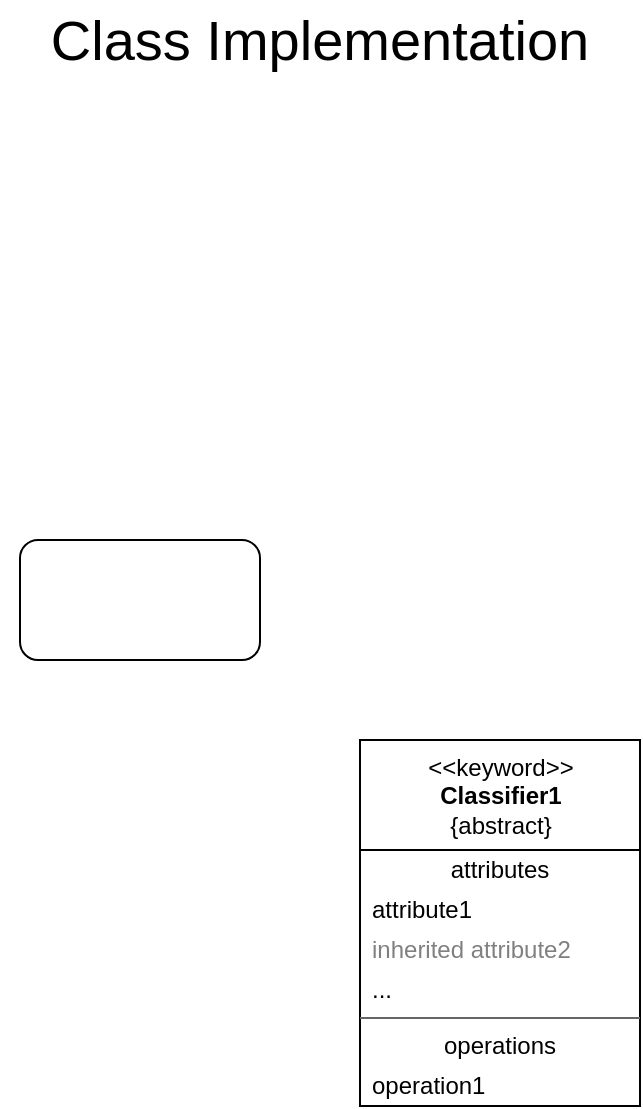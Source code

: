 <mxfile version="15.0.6" type="device"><diagram id="d9c1GVGWvACASvloNEb0" name="Page-1"><mxGraphModel dx="2270" dy="1114" grid="1" gridSize="10" guides="1" tooltips="1" connect="1" arrows="1" fold="1" page="1" pageScale="1" pageWidth="1600" pageHeight="1000" math="0" shadow="0"><root><mxCell id="0"/><mxCell id="1" parent="0"/><mxCell id="o-JuSMzlmI5wQO-aqQGE-1" value="" style="rounded=1;whiteSpace=wrap;html=1;" vertex="1" parent="1"><mxGeometry x="650" y="310" width="120" height="60" as="geometry"/></mxCell><mxCell id="o-JuSMzlmI5wQO-aqQGE-2" value="&lt;font style=&quot;font-size: 28px&quot;&gt;Class Implementation&lt;/font&gt;" style="text;html=1;strokeColor=none;fillColor=none;align=center;verticalAlign=middle;whiteSpace=wrap;rounded=0;" vertex="1" parent="1"><mxGeometry x="640" y="40" width="320" height="40" as="geometry"/></mxCell><mxCell id="o-JuSMzlmI5wQO-aqQGE-3" value="&amp;lt;&amp;lt;keyword&amp;gt;&amp;gt;&lt;br&gt;&lt;b&gt;Classifier1&lt;/b&gt;&lt;br&gt;{abstract}" style="swimlane;fontStyle=0;align=center;verticalAlign=top;childLayout=stackLayout;horizontal=1;startSize=55;horizontalStack=0;resizeParent=1;resizeParentMax=0;resizeLast=0;collapsible=0;marginBottom=0;html=1;" vertex="1" parent="1"><mxGeometry x="820" y="410" width="140" height="183" as="geometry"/></mxCell><mxCell id="o-JuSMzlmI5wQO-aqQGE-4" value="attributes" style="text;html=1;align=center;verticalAlign=middle;spacingLeft=4;spacingRight=4;overflow=hidden;rotatable=0;points=[[0,0.5],[1,0.5]];portConstraint=eastwest;labelBorderColor=none;" vertex="1" parent="o-JuSMzlmI5wQO-aqQGE-3"><mxGeometry y="55" width="140" height="20" as="geometry"/></mxCell><mxCell id="o-JuSMzlmI5wQO-aqQGE-5" value="attribute1" style="text;html=1;strokeColor=none;fillColor=none;align=left;verticalAlign=middle;spacingLeft=4;spacingRight=4;overflow=hidden;rotatable=0;points=[[0,0.5],[1,0.5]];portConstraint=eastwest;" vertex="1" parent="o-JuSMzlmI5wQO-aqQGE-3"><mxGeometry y="75" width="140" height="20" as="geometry"/></mxCell><mxCell id="o-JuSMzlmI5wQO-aqQGE-6" value="inherited attribute2" style="text;html=1;strokeColor=none;fillColor=none;align=left;verticalAlign=middle;spacingLeft=4;spacingRight=4;overflow=hidden;rotatable=0;points=[[0,0.5],[1,0.5]];portConstraint=eastwest;fontColor=#808080;" vertex="1" parent="o-JuSMzlmI5wQO-aqQGE-3"><mxGeometry y="95" width="140" height="20" as="geometry"/></mxCell><mxCell id="o-JuSMzlmI5wQO-aqQGE-7" value="..." style="text;html=1;strokeColor=none;fillColor=none;align=left;verticalAlign=middle;spacingLeft=4;spacingRight=4;overflow=hidden;rotatable=0;points=[[0,0.5],[1,0.5]];portConstraint=eastwest;" vertex="1" parent="o-JuSMzlmI5wQO-aqQGE-3"><mxGeometry y="115" width="140" height="20" as="geometry"/></mxCell><mxCell id="o-JuSMzlmI5wQO-aqQGE-8" value="" style="line;strokeWidth=1;fillColor=#f5f5f5;align=left;verticalAlign=middle;spacingTop=-1;spacingLeft=3;spacingRight=3;rotatable=0;labelPosition=right;points=[];portConstraint=eastwest;strokeColor=#666666;fontColor=#333333;" vertex="1" parent="o-JuSMzlmI5wQO-aqQGE-3"><mxGeometry y="135" width="140" height="8" as="geometry"/></mxCell><mxCell id="o-JuSMzlmI5wQO-aqQGE-9" value="operations" style="text;html=1;strokeColor=none;fillColor=none;align=center;verticalAlign=middle;spacingLeft=4;spacingRight=4;overflow=hidden;rotatable=0;points=[[0,0.5],[1,0.5]];portConstraint=eastwest;" vertex="1" parent="o-JuSMzlmI5wQO-aqQGE-3"><mxGeometry y="143" width="140" height="20" as="geometry"/></mxCell><mxCell id="o-JuSMzlmI5wQO-aqQGE-10" value="operation1" style="text;html=1;strokeColor=none;fillColor=none;align=left;verticalAlign=middle;spacingLeft=4;spacingRight=4;overflow=hidden;rotatable=0;points=[[0,0.5],[1,0.5]];portConstraint=eastwest;" vertex="1" parent="o-JuSMzlmI5wQO-aqQGE-3"><mxGeometry y="163" width="140" height="20" as="geometry"/></mxCell></root></mxGraphModel></diagram></mxfile>